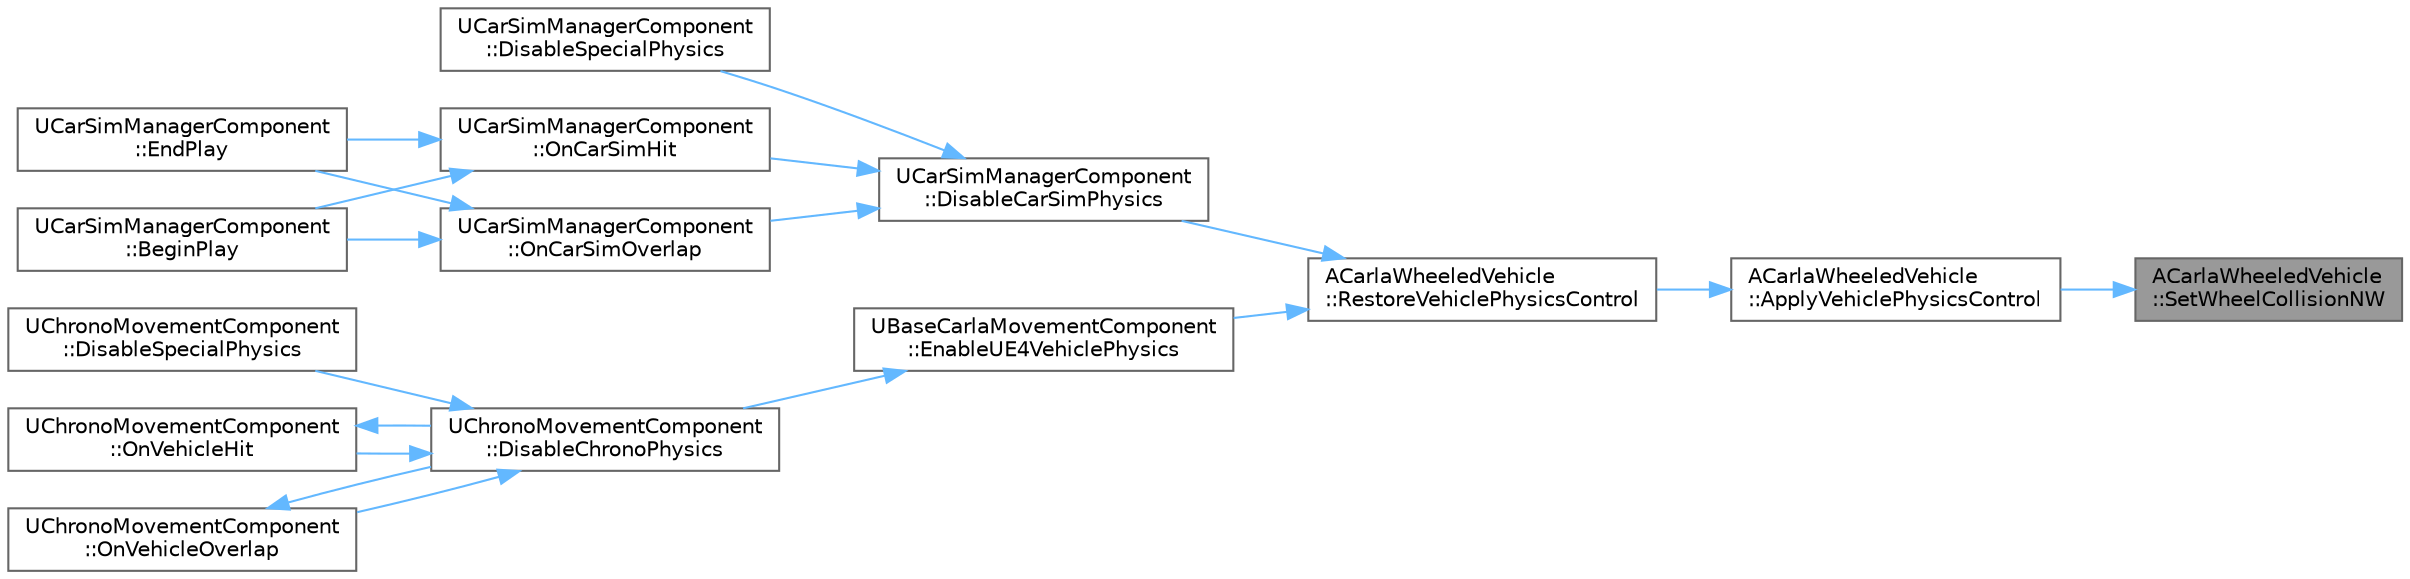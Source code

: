 digraph "ACarlaWheeledVehicle::SetWheelCollisionNW"
{
 // INTERACTIVE_SVG=YES
 // LATEX_PDF_SIZE
  bgcolor="transparent";
  edge [fontname=Helvetica,fontsize=10,labelfontname=Helvetica,labelfontsize=10];
  node [fontname=Helvetica,fontsize=10,shape=box,height=0.2,width=0.4];
  rankdir="RL";
  Node1 [id="Node000001",label="ACarlaWheeledVehicle\l::SetWheelCollisionNW",height=0.2,width=0.4,color="gray40", fillcolor="grey60", style="filled", fontcolor="black",tooltip=" "];
  Node1 -> Node2 [id="edge1_Node000001_Node000002",dir="back",color="steelblue1",style="solid",tooltip=" "];
  Node2 [id="Node000002",label="ACarlaWheeledVehicle\l::ApplyVehiclePhysicsControl",height=0.2,width=0.4,color="grey40", fillcolor="white", style="filled",URL="$d5/d70/classACarlaWheeledVehicle.html#a3e610d951ef26385950981f732fa9f42",tooltip=" "];
  Node2 -> Node3 [id="edge2_Node000002_Node000003",dir="back",color="steelblue1",style="solid",tooltip=" "];
  Node3 [id="Node000003",label="ACarlaWheeledVehicle\l::RestoreVehiclePhysicsControl",height=0.2,width=0.4,color="grey40", fillcolor="white", style="filled",URL="$d5/d70/classACarlaWheeledVehicle.html#a0eb752614da592e60b34079ca09d0331",tooltip=" "];
  Node3 -> Node4 [id="edge3_Node000003_Node000004",dir="back",color="steelblue1",style="solid",tooltip=" "];
  Node4 [id="Node000004",label="UCarSimManagerComponent\l::DisableCarSimPhysics",height=0.2,width=0.4,color="grey40", fillcolor="white", style="filled",URL="$d2/dea/classUCarSimManagerComponent.html#a2efa8eb19aced754f167875bb25bd92c",tooltip=" "];
  Node4 -> Node5 [id="edge4_Node000004_Node000005",dir="back",color="steelblue1",style="solid",tooltip=" "];
  Node5 [id="Node000005",label="UCarSimManagerComponent\l::DisableSpecialPhysics",height=0.2,width=0.4,color="grey40", fillcolor="white", style="filled",URL="$d2/dea/classUCarSimManagerComponent.html#a9f864770d706d0172e8f18abda5fd2ef",tooltip=" "];
  Node4 -> Node6 [id="edge5_Node000004_Node000006",dir="back",color="steelblue1",style="solid",tooltip=" "];
  Node6 [id="Node000006",label="UCarSimManagerComponent\l::OnCarSimHit",height=0.2,width=0.4,color="grey40", fillcolor="white", style="filled",URL="$d2/dea/classUCarSimManagerComponent.html#a6f66e5242961cd5ff69bc92ddae1848a",tooltip=" "];
  Node6 -> Node7 [id="edge6_Node000006_Node000007",dir="back",color="steelblue1",style="solid",tooltip=" "];
  Node7 [id="Node000007",label="UCarSimManagerComponent\l::BeginPlay",height=0.2,width=0.4,color="grey40", fillcolor="white", style="filled",URL="$d2/dea/classUCarSimManagerComponent.html#ac7676e1c859f6052d4caf7ae7527eb85",tooltip=" "];
  Node6 -> Node8 [id="edge7_Node000006_Node000008",dir="back",color="steelblue1",style="solid",tooltip=" "];
  Node8 [id="Node000008",label="UCarSimManagerComponent\l::EndPlay",height=0.2,width=0.4,color="grey40", fillcolor="white", style="filled",URL="$d2/dea/classUCarSimManagerComponent.html#a45740a056d6402af67508d404ec0e1a8",tooltip=" "];
  Node4 -> Node9 [id="edge8_Node000004_Node000009",dir="back",color="steelblue1",style="solid",tooltip=" "];
  Node9 [id="Node000009",label="UCarSimManagerComponent\l::OnCarSimOverlap",height=0.2,width=0.4,color="grey40", fillcolor="white", style="filled",URL="$d2/dea/classUCarSimManagerComponent.html#a89f7bf19417dc86844ed50773dbf463b",tooltip=" "];
  Node9 -> Node7 [id="edge9_Node000009_Node000007",dir="back",color="steelblue1",style="solid",tooltip=" "];
  Node9 -> Node8 [id="edge10_Node000009_Node000008",dir="back",color="steelblue1",style="solid",tooltip=" "];
  Node3 -> Node10 [id="edge11_Node000003_Node000010",dir="back",color="steelblue1",style="solid",tooltip=" "];
  Node10 [id="Node000010",label="UBaseCarlaMovementComponent\l::EnableUE4VehiclePhysics",height=0.2,width=0.4,color="grey40", fillcolor="white", style="filled",URL="$d2/d48/classUBaseCarlaMovementComponent.html#ac579e7fcca58d6d306b9959861db99c4",tooltip=" "];
  Node10 -> Node11 [id="edge12_Node000010_Node000011",dir="back",color="steelblue1",style="solid",tooltip=" "];
  Node11 [id="Node000011",label="UChronoMovementComponent\l::DisableChronoPhysics",height=0.2,width=0.4,color="grey40", fillcolor="white", style="filled",URL="$dd/d96/classUChronoMovementComponent.html#a856b9866205a366212dcb5ba6bac0983",tooltip=" "];
  Node11 -> Node12 [id="edge13_Node000011_Node000012",dir="back",color="steelblue1",style="solid",tooltip=" "];
  Node12 [id="Node000012",label="UChronoMovementComponent\l::DisableSpecialPhysics",height=0.2,width=0.4,color="grey40", fillcolor="white", style="filled",URL="$dd/d96/classUChronoMovementComponent.html#ac1f51975e9728b663fe48af80bb7d4e7",tooltip=" "];
  Node11 -> Node13 [id="edge14_Node000011_Node000013",dir="back",color="steelblue1",style="solid",tooltip=" "];
  Node13 [id="Node000013",label="UChronoMovementComponent\l::OnVehicleHit",height=0.2,width=0.4,color="grey40", fillcolor="white", style="filled",URL="$dd/d96/classUChronoMovementComponent.html#a5bf531862d814571930b4950ebc11db9",tooltip=" "];
  Node13 -> Node11 [id="edge15_Node000013_Node000011",dir="back",color="steelblue1",style="solid",tooltip=" "];
  Node11 -> Node14 [id="edge16_Node000011_Node000014",dir="back",color="steelblue1",style="solid",tooltip=" "];
  Node14 [id="Node000014",label="UChronoMovementComponent\l::OnVehicleOverlap",height=0.2,width=0.4,color="grey40", fillcolor="white", style="filled",URL="$dd/d96/classUChronoMovementComponent.html#ab5366fe07b3700649f48e6ec2c79663a",tooltip=" "];
  Node14 -> Node11 [id="edge17_Node000014_Node000011",dir="back",color="steelblue1",style="solid",tooltip=" "];
}
